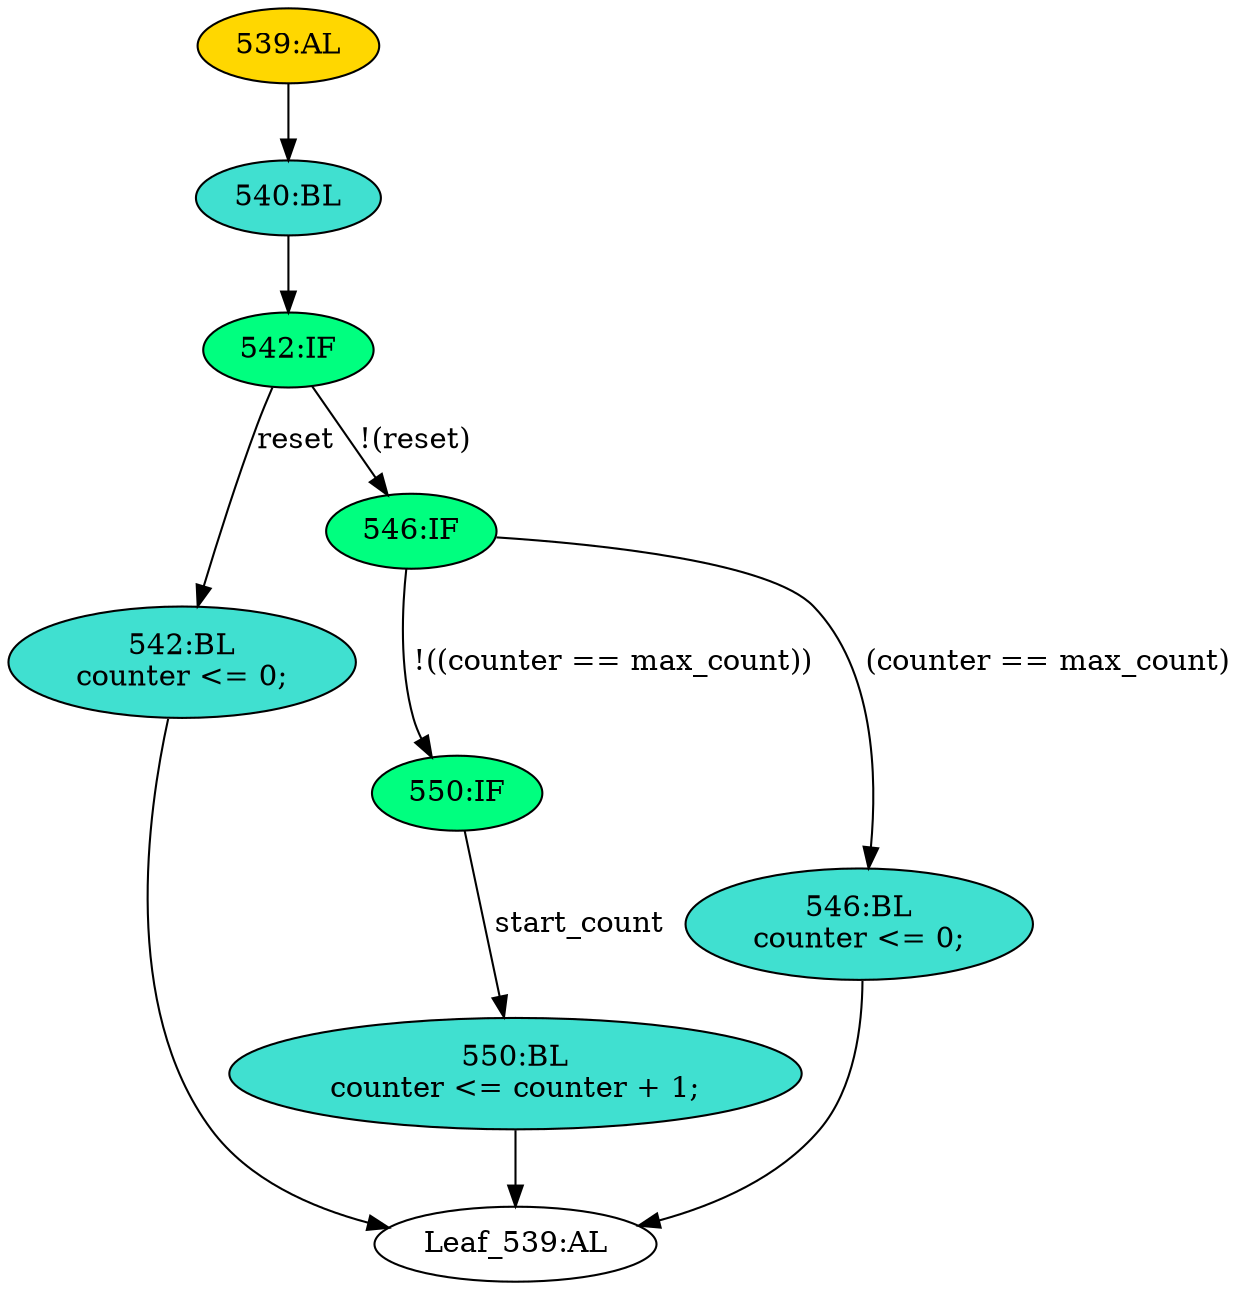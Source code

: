 strict digraph "" {
	node [label="\N"];
	"542:IF"	 [ast="<pyverilog.vparser.ast.IfStatement object at 0x7f2e132fc690>",
		fillcolor=springgreen,
		label="542:IF",
		statements="[]",
		style=filled,
		typ=IfStatement];
	"542:BL"	 [ast="<pyverilog.vparser.ast.Block object at 0x7f2e132e9f50>",
		fillcolor=turquoise,
		label="542:BL
counter <= 0;",
		statements="[<pyverilog.vparser.ast.NonblockingSubstitution object at 0x7f2e132e9f90>]",
		style=filled,
		typ=Block];
	"542:IF" -> "542:BL"	 [cond="['reset']",
		label=reset,
		lineno=542];
	"546:IF"	 [ast="<pyverilog.vparser.ast.IfStatement object at 0x7f2e132fc1d0>",
		fillcolor=springgreen,
		label="546:IF",
		statements="[]",
		style=filled,
		typ=IfStatement];
	"542:IF" -> "546:IF"	 [cond="['reset']",
		label="!(reset)",
		lineno=542];
	"540:BL"	 [ast="<pyverilog.vparser.ast.Block object at 0x7f2e132e91d0>",
		fillcolor=turquoise,
		label="540:BL",
		statements="[]",
		style=filled,
		typ=Block];
	"540:BL" -> "542:IF"	 [cond="[]",
		lineno=None];
	"Leaf_539:AL"	 [def_var="['counter']",
		label="Leaf_539:AL"];
	"542:BL" -> "Leaf_539:AL"	 [cond="[]",
		lineno=None];
	"550:IF"	 [ast="<pyverilog.vparser.ast.IfStatement object at 0x7f2e132fce90>",
		fillcolor=springgreen,
		label="550:IF",
		statements="[]",
		style=filled,
		typ=IfStatement];
	"546:IF" -> "550:IF"	 [cond="['counter', 'max_count']",
		label="!((counter == max_count))",
		lineno=546];
	"546:BL"	 [ast="<pyverilog.vparser.ast.Block object at 0x7f2e132fcdd0>",
		fillcolor=turquoise,
		label="546:BL
counter <= 0;",
		statements="[<pyverilog.vparser.ast.NonblockingSubstitution object at 0x7f2e132fcad0>]",
		style=filled,
		typ=Block];
	"546:IF" -> "546:BL"	 [cond="['counter', 'max_count']",
		label="(counter == max_count)",
		lineno=546];
	"550:BL"	 [ast="<pyverilog.vparser.ast.Block object at 0x7f2e132fc590>",
		fillcolor=turquoise,
		label="550:BL
counter <= counter + 1;",
		statements="[<pyverilog.vparser.ast.NonblockingSubstitution object at 0x7f2e132fcd10>]",
		style=filled,
		typ=Block];
	"550:IF" -> "550:BL"	 [cond="['start_count']",
		label=start_count,
		lineno=550];
	"546:BL" -> "Leaf_539:AL"	 [cond="[]",
		lineno=None];
	"539:AL"	 [ast="<pyverilog.vparser.ast.Always object at 0x7f2e132e97d0>",
		clk_sens=False,
		fillcolor=gold,
		label="539:AL",
		sens="['clock', 'reset']",
		statements="[]",
		style=filled,
		typ=Always,
		use_var="['reset', 'start_count', 'counter', 'max_count']"];
	"539:AL" -> "540:BL"	 [cond="[]",
		lineno=None];
	"550:BL" -> "Leaf_539:AL"	 [cond="[]",
		lineno=None];
}
